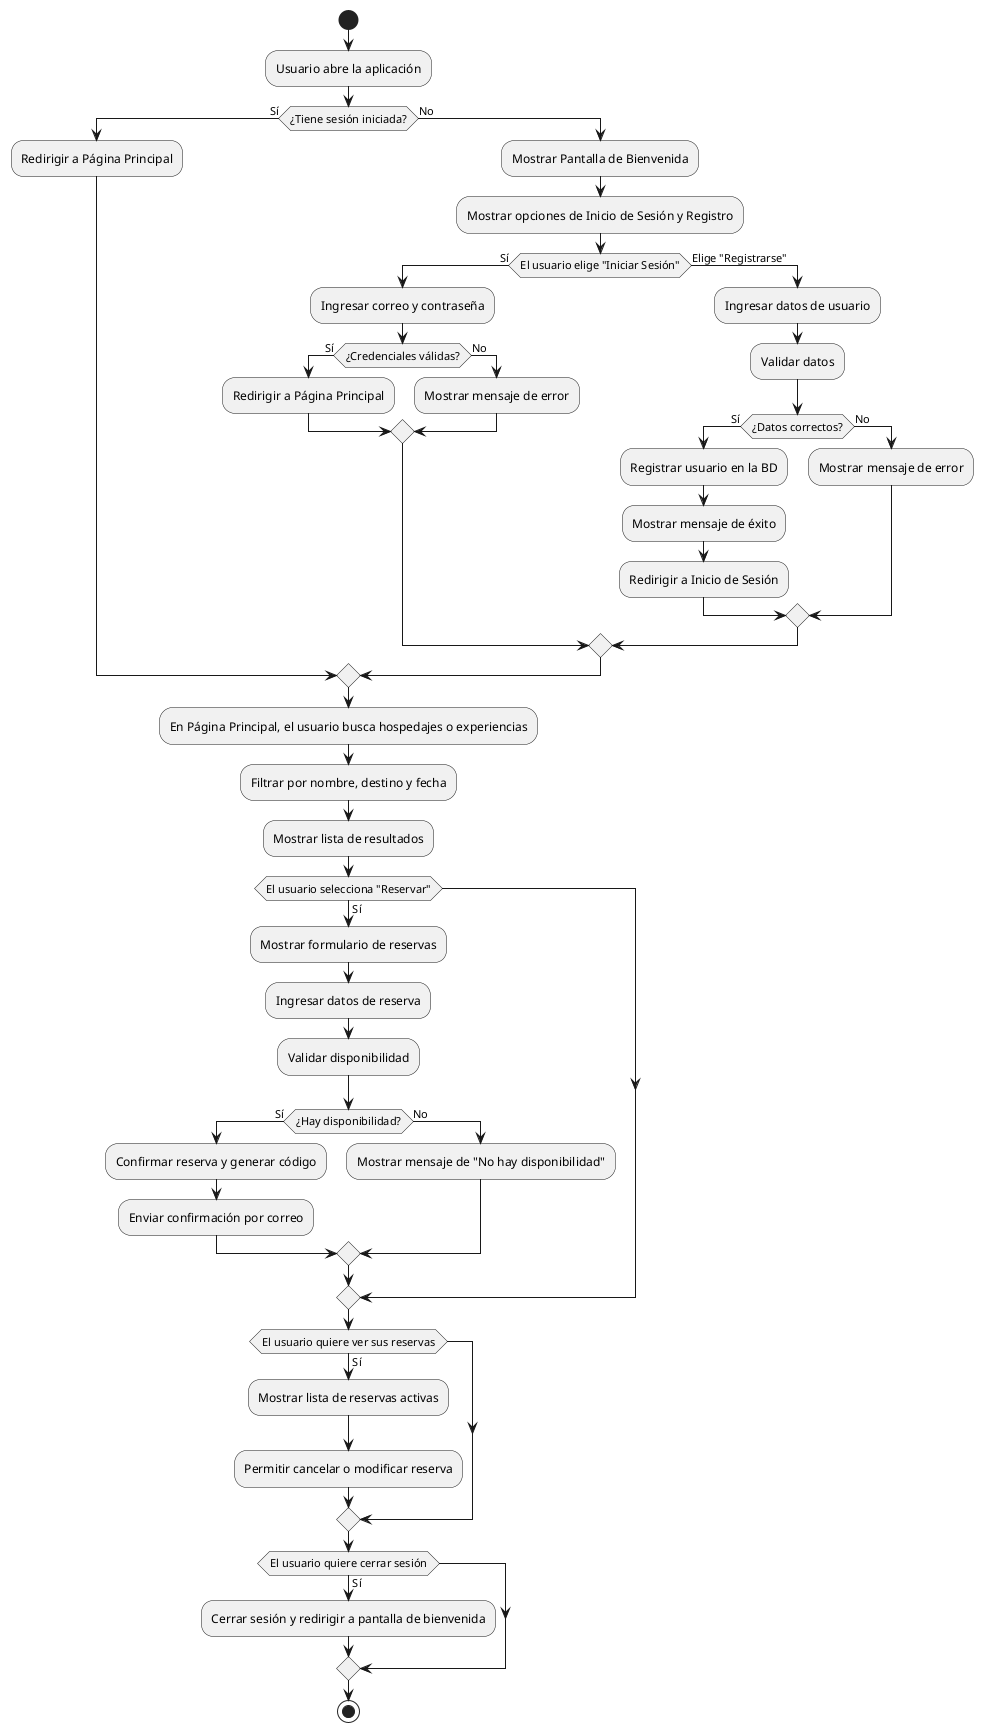 @startuml
start
:Usuario abre la aplicación;
if (¿Tiene sesión iniciada?) then (Sí)
  :Redirigir a Página Principal;
else (No)
  :Mostrar Pantalla de Bienvenida;
  :Mostrar opciones de Inicio de Sesión y Registro;
  if (El usuario elige "Iniciar Sesión") then (Sí)
    :Ingresar correo y contraseña;
    if (¿Credenciales válidas?) then (Sí)
      :Redirigir a Página Principal;
    else (No)
      :Mostrar mensaje de error;
    endif
  else (Elige "Registrarse")
    :Ingresar datos de usuario;
    :Validar datos;
    if (¿Datos correctos?) then (Sí)
      :Registrar usuario en la BD;
      :Mostrar mensaje de éxito;
      :Redirigir a Inicio de Sesión;
    else (No)
      :Mostrar mensaje de error;
    endif
  endif
endif

:En Página Principal, el usuario busca hospedajes o experiencias;
:Filtrar por nombre, destino y fecha;
:Mostrar lista de resultados;

if (El usuario selecciona "Reservar") then (Sí)
  :Mostrar formulario de reservas;
  :Ingresar datos de reserva;
  :Validar disponibilidad;
  if (¿Hay disponibilidad?) then (Sí)
    :Confirmar reserva y generar código;
    :Enviar confirmación por correo;
  else (No)
    :Mostrar mensaje de "No hay disponibilidad";
  endif
endif

if (El usuario quiere ver sus reservas) then (Sí)
  :Mostrar lista de reservas activas;
  :Permitir cancelar o modificar reserva;
endif

if (El usuario quiere cerrar sesión) then (Sí)
  :Cerrar sesión y redirigir a pantalla de bienvenida;
endif

stop
@enduml



